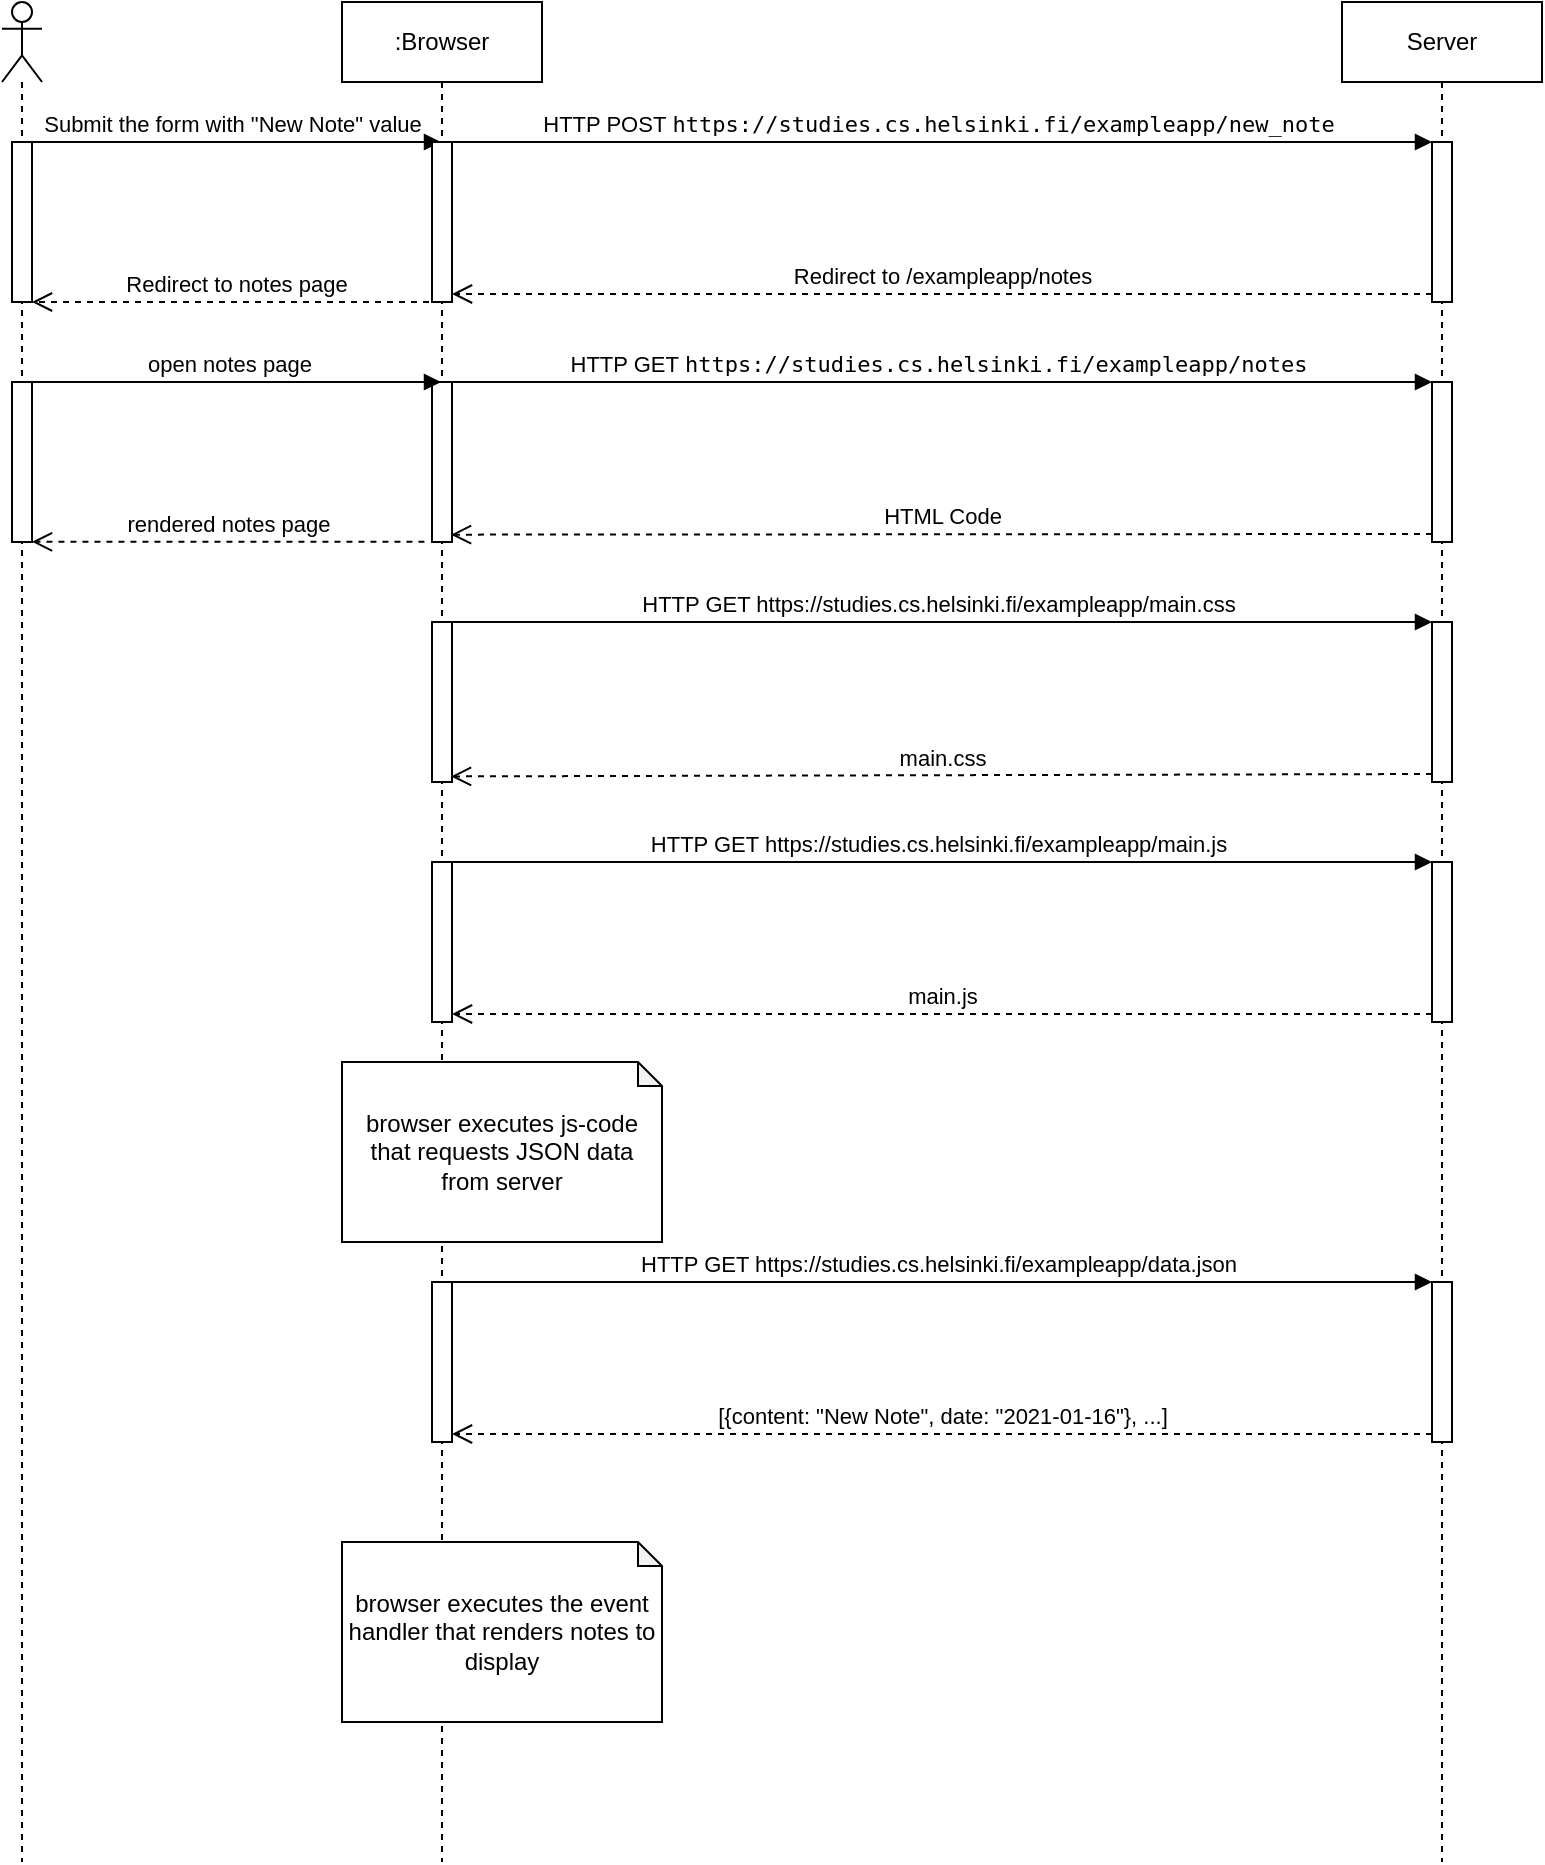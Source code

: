 <mxfile version="16.1.2" type="device" pages="3"><diagram id="Ofq46UbF5naHtObRn0Xe" name="4"><mxGraphModel dx="694" dy="566" grid="1" gridSize="10" guides="1" tooltips="1" connect="1" arrows="1" fold="1" page="1" pageScale="1" pageWidth="850" pageHeight="1100" math="0" shadow="0"><root><mxCell id="0"/><mxCell id="1" parent="0"/><mxCell id="kN1u-3gqNyMsu6yeSkCY-1" value="" style="shape=umlLifeline;participant=umlActor;perimeter=lifelinePerimeter;whiteSpace=wrap;html=1;container=1;collapsible=0;recursiveResize=0;verticalAlign=top;spacingTop=36;outlineConnect=0;" parent="1" vertex="1"><mxGeometry x="120" y="60" width="20" height="930" as="geometry"/></mxCell><mxCell id="kN1u-3gqNyMsu6yeSkCY-10" value="" style="html=1;points=[];perimeter=orthogonalPerimeter;" parent="kN1u-3gqNyMsu6yeSkCY-1" vertex="1"><mxGeometry x="5" y="70" width="10" height="80" as="geometry"/></mxCell><mxCell id="kN1u-3gqNyMsu6yeSkCY-11" value="Submit the form with &quot;New Note&quot; value" style="html=1;verticalAlign=bottom;endArrow=block;rounded=0;" parent="kN1u-3gqNyMsu6yeSkCY-1" target="kN1u-3gqNyMsu6yeSkCY-2" edge="1"><mxGeometry width="80" relative="1" as="geometry"><mxPoint x="10" y="70" as="sourcePoint"/><mxPoint x="90" y="70" as="targetPoint"/></mxGeometry></mxCell><mxCell id="kN1u-3gqNyMsu6yeSkCY-51" value="Redirect to notes page" style="html=1;verticalAlign=bottom;endArrow=open;dashed=1;endSize=8;rounded=0;fontColor=#000000;" parent="kN1u-3gqNyMsu6yeSkCY-1" source="kN1u-3gqNyMsu6yeSkCY-2" edge="1"><mxGeometry relative="1" as="geometry"><mxPoint x="95" y="150" as="sourcePoint"/><mxPoint x="15" y="150" as="targetPoint"/></mxGeometry></mxCell><mxCell id="kN1u-3gqNyMsu6yeSkCY-56" value="" style="html=1;points=[];perimeter=orthogonalPerimeter;fontColor=#000000;" parent="kN1u-3gqNyMsu6yeSkCY-1" vertex="1"><mxGeometry x="5" y="190" width="10" height="80" as="geometry"/></mxCell><mxCell id="kN1u-3gqNyMsu6yeSkCY-2" value=":Browser" style="shape=umlLifeline;perimeter=lifelinePerimeter;whiteSpace=wrap;html=1;container=1;collapsible=0;recursiveResize=0;outlineConnect=0;" parent="1" vertex="1"><mxGeometry x="290" y="60" width="100" height="930" as="geometry"/></mxCell><mxCell id="kN1u-3gqNyMsu6yeSkCY-24" value="" style="html=1;points=[];perimeter=orthogonalPerimeter;fontColor=#000000;" parent="kN1u-3gqNyMsu6yeSkCY-2" vertex="1"><mxGeometry x="45" y="70" width="10" height="80" as="geometry"/></mxCell><mxCell id="kN1u-3gqNyMsu6yeSkCY-28" value="" style="html=1;points=[];perimeter=orthogonalPerimeter;fontColor=#000000;" parent="kN1u-3gqNyMsu6yeSkCY-2" vertex="1"><mxGeometry x="45" y="190" width="10" height="80" as="geometry"/></mxCell><mxCell id="kN1u-3gqNyMsu6yeSkCY-36" value="" style="html=1;points=[];perimeter=orthogonalPerimeter;fontColor=#000000;" parent="kN1u-3gqNyMsu6yeSkCY-2" vertex="1"><mxGeometry x="45" y="310" width="10" height="80" as="geometry"/></mxCell><mxCell id="kN1u-3gqNyMsu6yeSkCY-40" value="" style="html=1;points=[];perimeter=orthogonalPerimeter;fontColor=#000000;" parent="kN1u-3gqNyMsu6yeSkCY-2" vertex="1"><mxGeometry x="45" y="430" width="10" height="80" as="geometry"/></mxCell><mxCell id="kN1u-3gqNyMsu6yeSkCY-46" value="" style="html=1;points=[];perimeter=orthogonalPerimeter;fontColor=#000000;" parent="kN1u-3gqNyMsu6yeSkCY-2" vertex="1"><mxGeometry x="45" y="640" width="10" height="80" as="geometry"/></mxCell><mxCell id="kN1u-3gqNyMsu6yeSkCY-3" value="Server" style="shape=umlLifeline;perimeter=lifelinePerimeter;whiteSpace=wrap;html=1;container=1;collapsible=0;recursiveResize=0;outlineConnect=0;" parent="1" vertex="1"><mxGeometry x="790" y="60" width="100" height="930" as="geometry"/></mxCell><mxCell id="kN1u-3gqNyMsu6yeSkCY-25" value="" style="html=1;points=[];perimeter=orthogonalPerimeter;fontColor=#000000;" parent="kN1u-3gqNyMsu6yeSkCY-3" vertex="1"><mxGeometry x="45" y="70" width="10" height="80" as="geometry"/></mxCell><mxCell id="kN1u-3gqNyMsu6yeSkCY-29" value="" style="html=1;points=[];perimeter=orthogonalPerimeter;fontColor=#000000;" parent="kN1u-3gqNyMsu6yeSkCY-3" vertex="1"><mxGeometry x="45" y="190" width="10" height="80" as="geometry"/></mxCell><mxCell id="kN1u-3gqNyMsu6yeSkCY-37" value="" style="html=1;points=[];perimeter=orthogonalPerimeter;fontColor=#000000;" parent="kN1u-3gqNyMsu6yeSkCY-3" vertex="1"><mxGeometry x="45" y="310" width="10" height="80" as="geometry"/></mxCell><mxCell id="kN1u-3gqNyMsu6yeSkCY-41" value="" style="html=1;points=[];perimeter=orthogonalPerimeter;fontColor=#000000;" parent="kN1u-3gqNyMsu6yeSkCY-3" vertex="1"><mxGeometry x="45" y="430" width="10" height="80" as="geometry"/></mxCell><mxCell id="kN1u-3gqNyMsu6yeSkCY-47" value="" style="html=1;points=[];perimeter=orthogonalPerimeter;fontColor=#000000;" parent="kN1u-3gqNyMsu6yeSkCY-3" vertex="1"><mxGeometry x="45" y="640" width="10" height="80" as="geometry"/></mxCell><mxCell id="kN1u-3gqNyMsu6yeSkCY-48" value="HTTP GET https://studies.cs.helsinki.fi/exampleapp/data.json" style="html=1;verticalAlign=bottom;endArrow=block;entryX=0;entryY=0;rounded=0;fontColor=#000000;" parent="kN1u-3gqNyMsu6yeSkCY-3" target="kN1u-3gqNyMsu6yeSkCY-47" edge="1"><mxGeometry relative="1" as="geometry"><mxPoint x="-450.5" y="640" as="sourcePoint"/></mxGeometry></mxCell><mxCell id="kN1u-3gqNyMsu6yeSkCY-49" value="[{content: &quot;New Note&quot;, date: &quot;2021-01-16&quot;}, ...]" style="html=1;verticalAlign=bottom;endArrow=open;dashed=1;endSize=8;exitX=0;exitY=0.95;rounded=0;fontColor=#000000;" parent="kN1u-3gqNyMsu6yeSkCY-3" source="kN1u-3gqNyMsu6yeSkCY-47" edge="1"><mxGeometry relative="1" as="geometry"><mxPoint x="-445" y="716" as="targetPoint"/></mxGeometry></mxCell><mxCell id="kN1u-3gqNyMsu6yeSkCY-26" value="HTTP POST&amp;nbsp;&lt;span style=&quot;font-family: &amp;#34;dejavu sans mono&amp;#34; , monospace ; text-align: left&quot;&gt;https://studies.cs.helsinki.fi/exampleapp/new_note&lt;/span&gt;" style="html=1;verticalAlign=bottom;endArrow=block;entryX=0;entryY=0;rounded=0;fontColor=#000000;" parent="1" source="kN1u-3gqNyMsu6yeSkCY-2" target="kN1u-3gqNyMsu6yeSkCY-25" edge="1"><mxGeometry relative="1" as="geometry"><mxPoint x="685" y="130" as="sourcePoint"/></mxGeometry></mxCell><mxCell id="kN1u-3gqNyMsu6yeSkCY-27" value="Redirect to /exampleapp/notes" style="html=1;verticalAlign=bottom;endArrow=open;dashed=1;endSize=8;exitX=0;exitY=0.95;rounded=0;fontColor=#000000;" parent="1" source="kN1u-3gqNyMsu6yeSkCY-25" target="kN1u-3gqNyMsu6yeSkCY-24" edge="1"><mxGeometry relative="1" as="geometry"><mxPoint x="360" y="206" as="targetPoint"/></mxGeometry></mxCell><mxCell id="kN1u-3gqNyMsu6yeSkCY-30" value="HTTP GET&amp;nbsp;&lt;span style=&quot;font-family: &amp;#34;dejavu sans mono&amp;#34; , monospace ; text-align: left&quot;&gt;https://studies.cs.helsinki.fi/exampleapp/notes&lt;/span&gt;" style="html=1;verticalAlign=bottom;endArrow=block;entryX=0;entryY=0;rounded=0;fontColor=#000000;" parent="1" source="kN1u-3gqNyMsu6yeSkCY-2" target="kN1u-3gqNyMsu6yeSkCY-29" edge="1"><mxGeometry relative="1" as="geometry"><mxPoint x="765" y="250" as="sourcePoint"/></mxGeometry></mxCell><mxCell id="kN1u-3gqNyMsu6yeSkCY-31" value="HTML Code" style="html=1;verticalAlign=bottom;endArrow=open;dashed=1;endSize=8;exitX=0;exitY=0.95;rounded=0;fontColor=#000000;entryX=0.95;entryY=0.954;entryDx=0;entryDy=0;entryPerimeter=0;" parent="1" source="kN1u-3gqNyMsu6yeSkCY-29" target="kN1u-3gqNyMsu6yeSkCY-28" edge="1"><mxGeometry relative="1" as="geometry"><mxPoint x="390" y="326" as="targetPoint"/></mxGeometry></mxCell><mxCell id="kN1u-3gqNyMsu6yeSkCY-38" value="HTTP GET https://studies.cs.helsinki.fi/exampleapp/main.css" style="html=1;verticalAlign=bottom;endArrow=block;entryX=0;entryY=0;rounded=0;fontColor=#000000;" parent="1" source="kN1u-3gqNyMsu6yeSkCY-2" target="kN1u-3gqNyMsu6yeSkCY-37" edge="1"><mxGeometry relative="1" as="geometry"><mxPoint x="765" y="370" as="sourcePoint"/></mxGeometry></mxCell><mxCell id="kN1u-3gqNyMsu6yeSkCY-39" value="main.css" style="html=1;verticalAlign=bottom;endArrow=open;dashed=1;endSize=8;exitX=0;exitY=0.95;rounded=0;fontColor=#000000;entryX=0.95;entryY=0.965;entryDx=0;entryDy=0;entryPerimeter=0;" parent="1" source="kN1u-3gqNyMsu6yeSkCY-37" target="kN1u-3gqNyMsu6yeSkCY-36" edge="1"><mxGeometry relative="1" as="geometry"><mxPoint x="765" y="446" as="targetPoint"/></mxGeometry></mxCell><mxCell id="kN1u-3gqNyMsu6yeSkCY-42" value="HTTP GET https://studies.cs.helsinki.fi/exampleapp/main.js" style="html=1;verticalAlign=bottom;endArrow=block;entryX=0;entryY=0;rounded=0;fontColor=#000000;" parent="1" source="kN1u-3gqNyMsu6yeSkCY-2" target="kN1u-3gqNyMsu6yeSkCY-41" edge="1"><mxGeometry relative="1" as="geometry"><mxPoint x="765" y="490" as="sourcePoint"/></mxGeometry></mxCell><mxCell id="kN1u-3gqNyMsu6yeSkCY-43" value="main.js" style="html=1;verticalAlign=bottom;endArrow=open;dashed=1;endSize=8;exitX=0;exitY=0.95;rounded=0;fontColor=#000000;" parent="1" source="kN1u-3gqNyMsu6yeSkCY-41" target="kN1u-3gqNyMsu6yeSkCY-40" edge="1"><mxGeometry relative="1" as="geometry"><mxPoint x="765" y="566" as="targetPoint"/></mxGeometry></mxCell><mxCell id="kN1u-3gqNyMsu6yeSkCY-45" value="browser executes js-code that requests JSON data from server" style="shape=note;whiteSpace=wrap;html=1;backgroundOutline=1;darkOpacity=0.05;fontColor=#000000;size=12;" parent="1" vertex="1"><mxGeometry x="290" y="590" width="160" height="90" as="geometry"/></mxCell><mxCell id="kN1u-3gqNyMsu6yeSkCY-50" value="browser executes the event handler that renders notes to display" style="shape=note;whiteSpace=wrap;html=1;backgroundOutline=1;darkOpacity=0.05;fontColor=#000000;size=12;" parent="1" vertex="1"><mxGeometry x="290" y="830" width="160" height="90" as="geometry"/></mxCell><mxCell id="kN1u-3gqNyMsu6yeSkCY-54" value="open notes page&amp;nbsp;" style="html=1;verticalAlign=bottom;endArrow=block;rounded=0;" parent="1" edge="1"><mxGeometry width="80" relative="1" as="geometry"><mxPoint x="130" y="250" as="sourcePoint"/><mxPoint x="339.5" y="250" as="targetPoint"/></mxGeometry></mxCell><mxCell id="kN1u-3gqNyMsu6yeSkCY-57" value="rendered notes page" style="html=1;verticalAlign=bottom;endArrow=open;dashed=1;endSize=8;rounded=0;fontColor=#000000;exitX=-0.378;exitY=0.999;exitDx=0;exitDy=0;exitPerimeter=0;" parent="1" source="kN1u-3gqNyMsu6yeSkCY-28" target="kN1u-3gqNyMsu6yeSkCY-56" edge="1"><mxGeometry relative="1" as="geometry"><mxPoint x="150" y="330" as="targetPoint"/><mxPoint x="300" y="336" as="sourcePoint"/></mxGeometry></mxCell></root></mxGraphModel></diagram><diagram id="Njg1MD91w4iM3-mLtggY" name="5"><mxGraphModel dx="1388" dy="1132" grid="1" gridSize="10" guides="1" tooltips="1" connect="1" arrows="1" fold="1" page="1" pageScale="1" pageWidth="850" pageHeight="1100" math="0" shadow="0"><root><mxCell id="s8XKvR2j1XQEIEFn4xah-0"/><mxCell id="s8XKvR2j1XQEIEFn4xah-1" parent="s8XKvR2j1XQEIEFn4xah-0"/><mxCell id="s8XKvR2j1XQEIEFn4xah-2" value="" style="shape=umlLifeline;participant=umlActor;perimeter=lifelinePerimeter;whiteSpace=wrap;html=1;container=1;collapsible=0;recursiveResize=0;verticalAlign=top;spacingTop=36;outlineConnect=0;" vertex="1" parent="s8XKvR2j1XQEIEFn4xah-1"><mxGeometry x="120" y="60" width="20" height="930" as="geometry"/></mxCell><mxCell id="s8XKvR2j1XQEIEFn4xah-6" value="" style="html=1;points=[];perimeter=orthogonalPerimeter;fontColor=#000000;" vertex="1" parent="s8XKvR2j1XQEIEFn4xah-2"><mxGeometry x="5" y="190" width="10" height="80" as="geometry"/></mxCell><mxCell id="s8XKvR2j1XQEIEFn4xah-7" value=":Browser" style="shape=umlLifeline;perimeter=lifelinePerimeter;whiteSpace=wrap;html=1;container=1;collapsible=0;recursiveResize=0;outlineConnect=0;" vertex="1" parent="s8XKvR2j1XQEIEFn4xah-1"><mxGeometry x="290" y="60" width="100" height="930" as="geometry"/></mxCell><mxCell id="s8XKvR2j1XQEIEFn4xah-9" value="" style="html=1;points=[];perimeter=orthogonalPerimeter;fontColor=#000000;" vertex="1" parent="s8XKvR2j1XQEIEFn4xah-7"><mxGeometry x="45" y="190" width="10" height="80" as="geometry"/></mxCell><mxCell id="s8XKvR2j1XQEIEFn4xah-10" value="" style="html=1;points=[];perimeter=orthogonalPerimeter;fontColor=#000000;" vertex="1" parent="s8XKvR2j1XQEIEFn4xah-7"><mxGeometry x="45" y="310" width="10" height="80" as="geometry"/></mxCell><mxCell id="s8XKvR2j1XQEIEFn4xah-11" value="" style="html=1;points=[];perimeter=orthogonalPerimeter;fontColor=#000000;" vertex="1" parent="s8XKvR2j1XQEIEFn4xah-7"><mxGeometry x="45" y="430" width="10" height="80" as="geometry"/></mxCell><mxCell id="s8XKvR2j1XQEIEFn4xah-12" value="" style="html=1;points=[];perimeter=orthogonalPerimeter;fontColor=#000000;" vertex="1" parent="s8XKvR2j1XQEIEFn4xah-7"><mxGeometry x="45" y="640" width="10" height="80" as="geometry"/></mxCell><mxCell id="s8XKvR2j1XQEIEFn4xah-13" value="Server" style="shape=umlLifeline;perimeter=lifelinePerimeter;whiteSpace=wrap;html=1;container=1;collapsible=0;recursiveResize=0;outlineConnect=0;" vertex="1" parent="s8XKvR2j1XQEIEFn4xah-1"><mxGeometry x="790" y="60" width="100" height="930" as="geometry"/></mxCell><mxCell id="s8XKvR2j1XQEIEFn4xah-15" value="" style="html=1;points=[];perimeter=orthogonalPerimeter;fontColor=#000000;" vertex="1" parent="s8XKvR2j1XQEIEFn4xah-13"><mxGeometry x="45" y="190" width="10" height="80" as="geometry"/></mxCell><mxCell id="s8XKvR2j1XQEIEFn4xah-16" value="" style="html=1;points=[];perimeter=orthogonalPerimeter;fontColor=#000000;" vertex="1" parent="s8XKvR2j1XQEIEFn4xah-13"><mxGeometry x="45" y="310" width="10" height="80" as="geometry"/></mxCell><mxCell id="s8XKvR2j1XQEIEFn4xah-17" value="" style="html=1;points=[];perimeter=orthogonalPerimeter;fontColor=#000000;" vertex="1" parent="s8XKvR2j1XQEIEFn4xah-13"><mxGeometry x="45" y="430" width="10" height="80" as="geometry"/></mxCell><mxCell id="s8XKvR2j1XQEIEFn4xah-18" value="" style="html=1;points=[];perimeter=orthogonalPerimeter;fontColor=#000000;" vertex="1" parent="s8XKvR2j1XQEIEFn4xah-13"><mxGeometry x="45" y="640" width="10" height="80" as="geometry"/></mxCell><mxCell id="s8XKvR2j1XQEIEFn4xah-19" value="HTTP GET https://studies.cs.helsinki.fi/exampleapp/data.json" style="html=1;verticalAlign=bottom;endArrow=block;entryX=0;entryY=0;rounded=0;fontColor=#000000;" edge="1" parent="s8XKvR2j1XQEIEFn4xah-13" target="s8XKvR2j1XQEIEFn4xah-18"><mxGeometry relative="1" as="geometry"><mxPoint x="-450.5" y="640" as="sourcePoint"/></mxGeometry></mxCell><mxCell id="s8XKvR2j1XQEIEFn4xah-20" value="[{content: &quot;Okey&quot;, date: &quot;2018-04-12&quot;}, ...]" style="html=1;verticalAlign=bottom;endArrow=open;dashed=1;endSize=8;exitX=0;exitY=0.95;rounded=0;fontColor=#000000;" edge="1" parent="s8XKvR2j1XQEIEFn4xah-13" source="s8XKvR2j1XQEIEFn4xah-18"><mxGeometry relative="1" as="geometry"><mxPoint x="-445" y="716" as="targetPoint"/></mxGeometry></mxCell><mxCell id="s8XKvR2j1XQEIEFn4xah-23" value="HTTP GET&amp;nbsp;&lt;span style=&quot;font-family: &amp;#34;dejavu sans mono&amp;#34; , monospace ; text-align: left&quot;&gt;https://studies.cs.helsinki.fi/exampleapp/spa&lt;/span&gt;" style="html=1;verticalAlign=bottom;endArrow=block;entryX=0;entryY=0;rounded=0;fontColor=#000000;" edge="1" parent="s8XKvR2j1XQEIEFn4xah-1" source="s8XKvR2j1XQEIEFn4xah-7" target="s8XKvR2j1XQEIEFn4xah-15"><mxGeometry relative="1" as="geometry"><mxPoint x="765" y="250" as="sourcePoint"/></mxGeometry></mxCell><mxCell id="s8XKvR2j1XQEIEFn4xah-24" value="HTML Code" style="html=1;verticalAlign=bottom;endArrow=open;dashed=1;endSize=8;exitX=0;exitY=0.95;rounded=0;fontColor=#000000;entryX=0.95;entryY=0.954;entryDx=0;entryDy=0;entryPerimeter=0;" edge="1" parent="s8XKvR2j1XQEIEFn4xah-1" source="s8XKvR2j1XQEIEFn4xah-15" target="s8XKvR2j1XQEIEFn4xah-9"><mxGeometry relative="1" as="geometry"><mxPoint x="390" y="326" as="targetPoint"/></mxGeometry></mxCell><mxCell id="s8XKvR2j1XQEIEFn4xah-25" value="HTTP GET https://studies.cs.helsinki.fi/exampleapp/main.css" style="html=1;verticalAlign=bottom;endArrow=block;entryX=0;entryY=0;rounded=0;fontColor=#000000;" edge="1" parent="s8XKvR2j1XQEIEFn4xah-1" source="s8XKvR2j1XQEIEFn4xah-7" target="s8XKvR2j1XQEIEFn4xah-16"><mxGeometry relative="1" as="geometry"><mxPoint x="765" y="370" as="sourcePoint"/></mxGeometry></mxCell><mxCell id="s8XKvR2j1XQEIEFn4xah-26" value="main.css" style="html=1;verticalAlign=bottom;endArrow=open;dashed=1;endSize=8;exitX=0;exitY=0.95;rounded=0;fontColor=#000000;entryX=0.95;entryY=0.965;entryDx=0;entryDy=0;entryPerimeter=0;" edge="1" parent="s8XKvR2j1XQEIEFn4xah-1" source="s8XKvR2j1XQEIEFn4xah-16" target="s8XKvR2j1XQEIEFn4xah-10"><mxGeometry relative="1" as="geometry"><mxPoint x="765" y="446" as="targetPoint"/></mxGeometry></mxCell><mxCell id="s8XKvR2j1XQEIEFn4xah-27" value="HTTP GET https://studies.cs.helsinki.fi/exampleapp/spa.js" style="html=1;verticalAlign=bottom;endArrow=block;entryX=0;entryY=0;rounded=0;fontColor=#000000;" edge="1" parent="s8XKvR2j1XQEIEFn4xah-1" source="s8XKvR2j1XQEIEFn4xah-7" target="s8XKvR2j1XQEIEFn4xah-17"><mxGeometry relative="1" as="geometry"><mxPoint x="765" y="490" as="sourcePoint"/></mxGeometry></mxCell><mxCell id="s8XKvR2j1XQEIEFn4xah-28" value="spa.js" style="html=1;verticalAlign=bottom;endArrow=open;dashed=1;endSize=8;exitX=0;exitY=0.95;rounded=0;fontColor=#000000;" edge="1" parent="s8XKvR2j1XQEIEFn4xah-1" source="s8XKvR2j1XQEIEFn4xah-17" target="s8XKvR2j1XQEIEFn4xah-11"><mxGeometry relative="1" as="geometry"><mxPoint x="765" y="566" as="targetPoint"/></mxGeometry></mxCell><mxCell id="s8XKvR2j1XQEIEFn4xah-29" value="browser executes js-code that requests JSON data from server" style="shape=note;whiteSpace=wrap;html=1;backgroundOutline=1;darkOpacity=0.05;fontColor=#000000;size=12;" vertex="1" parent="s8XKvR2j1XQEIEFn4xah-1"><mxGeometry x="290" y="590" width="160" height="90" as="geometry"/></mxCell><mxCell id="s8XKvR2j1XQEIEFn4xah-30" value="browser executes the event handler that renders notes to display" style="shape=note;whiteSpace=wrap;html=1;backgroundOutline=1;darkOpacity=0.05;fontColor=#000000;size=12;" vertex="1" parent="s8XKvR2j1XQEIEFn4xah-1"><mxGeometry x="290" y="830" width="160" height="90" as="geometry"/></mxCell><mxCell id="s8XKvR2j1XQEIEFn4xah-31" value="open notes page&amp;nbsp;" style="html=1;verticalAlign=bottom;endArrow=block;rounded=0;" edge="1" parent="s8XKvR2j1XQEIEFn4xah-1"><mxGeometry width="80" relative="1" as="geometry"><mxPoint x="130" y="250" as="sourcePoint"/><mxPoint x="339.5" y="250" as="targetPoint"/></mxGeometry></mxCell><mxCell id="s8XKvR2j1XQEIEFn4xah-32" value="rendered notes page" style="html=1;verticalAlign=bottom;endArrow=open;dashed=1;endSize=8;rounded=0;fontColor=#000000;exitX=-0.378;exitY=0.999;exitDx=0;exitDy=0;exitPerimeter=0;" edge="1" parent="s8XKvR2j1XQEIEFn4xah-1" source="s8XKvR2j1XQEIEFn4xah-9" target="s8XKvR2j1XQEIEFn4xah-6"><mxGeometry relative="1" as="geometry"><mxPoint x="150" y="330" as="targetPoint"/><mxPoint x="300" y="336" as="sourcePoint"/></mxGeometry></mxCell></root></mxGraphModel></diagram><diagram id="C8x8fLq0DlhO7HbJC0vS" name="6"><mxGraphModel dx="991" dy="809" grid="1" gridSize="10" guides="1" tooltips="1" connect="1" arrows="1" fold="1" page="1" pageScale="1" pageWidth="850" pageHeight="1100" math="0" shadow="0"><root><mxCell id="91xV3bEUhhRY6fPMltTw-0"/><mxCell id="91xV3bEUhhRY6fPMltTw-1" parent="91xV3bEUhhRY6fPMltTw-0"/><mxCell id="91xV3bEUhhRY6fPMltTw-2" value="" style="shape=umlLifeline;participant=umlActor;perimeter=lifelinePerimeter;whiteSpace=wrap;html=1;container=1;collapsible=0;recursiveResize=0;verticalAlign=top;spacingTop=36;outlineConnect=0;" parent="91xV3bEUhhRY6fPMltTw-1" vertex="1"><mxGeometry x="120" y="60" width="20" height="500" as="geometry"/></mxCell><mxCell id="91xV3bEUhhRY6fPMltTw-3" value="" style="html=1;points=[];perimeter=orthogonalPerimeter;" parent="91xV3bEUhhRY6fPMltTw-2" vertex="1"><mxGeometry x="5" y="70" width="10" height="380" as="geometry"/></mxCell><mxCell id="91xV3bEUhhRY6fPMltTw-4" value="Submit the form with &quot;New Note&quot; value" style="html=1;verticalAlign=bottom;endArrow=block;rounded=0;" parent="91xV3bEUhhRY6fPMltTw-2" target="91xV3bEUhhRY6fPMltTw-7" edge="1"><mxGeometry width="80" relative="1" as="geometry"><mxPoint x="10" y="70" as="sourcePoint"/><mxPoint x="90" y="70" as="targetPoint"/></mxGeometry></mxCell><mxCell id="91xV3bEUhhRY6fPMltTw-7" value=":Browser" style="shape=umlLifeline;perimeter=lifelinePerimeter;whiteSpace=wrap;html=1;container=1;collapsible=0;recursiveResize=0;outlineConnect=0;" parent="91xV3bEUhhRY6fPMltTw-1" vertex="1"><mxGeometry x="290" y="60" width="160" height="500" as="geometry"/></mxCell><mxCell id="91xV3bEUhhRY6fPMltTw-8" value="" style="html=1;points=[];perimeter=orthogonalPerimeter;fontColor=#000000;" parent="91xV3bEUhhRY6fPMltTw-7" vertex="1"><mxGeometry x="75" y="210" width="10" height="80" as="geometry"/></mxCell><mxCell id="91xV3bEUhhRY6fPMltTw-30" value="browser executes the event handler that rerenders notes to display the new added note" style="shape=note;whiteSpace=wrap;html=1;backgroundOutline=1;darkOpacity=0.05;fontColor=#000000;size=12;" parent="91xV3bEUhhRY6fPMltTw-7" vertex="1"><mxGeometry y="330" width="160" height="90" as="geometry"/></mxCell><mxCell id="LTVUxwEnU71NFXJvrtwC-0" value="browser executes js-code that sends JSON data of the new note to the server" style="shape=note;whiteSpace=wrap;html=1;backgroundOutline=1;darkOpacity=0.05;fontColor=#000000;size=12;" vertex="1" parent="91xV3bEUhhRY6fPMltTw-7"><mxGeometry y="90" width="160" height="90" as="geometry"/></mxCell><mxCell id="91xV3bEUhhRY6fPMltTw-13" value="Server" style="shape=umlLifeline;perimeter=lifelinePerimeter;whiteSpace=wrap;html=1;container=1;collapsible=0;recursiveResize=0;outlineConnect=0;" parent="91xV3bEUhhRY6fPMltTw-1" vertex="1"><mxGeometry x="790" y="60" width="100" height="490" as="geometry"/></mxCell><mxCell id="91xV3bEUhhRY6fPMltTw-14" value="" style="html=1;points=[];perimeter=orthogonalPerimeter;fontColor=#000000;" parent="91xV3bEUhhRY6fPMltTw-13" vertex="1"><mxGeometry x="45" y="210" width="10" height="80" as="geometry"/></mxCell><mxCell id="91xV3bEUhhRY6fPMltTw-21" value="HTTP POST&amp;nbsp;&lt;span style=&quot;font-family: &amp;#34;dejavu sans mono&amp;#34; , monospace ; text-align: left&quot;&gt;https://studies.cs.helsinki.fi/exampleapp/spa&lt;/span&gt;" style="html=1;verticalAlign=bottom;endArrow=block;entryX=0;entryY=0;rounded=0;fontColor=#000000;" parent="91xV3bEUhhRY6fPMltTw-1" source="91xV3bEUhhRY6fPMltTw-7" target="91xV3bEUhhRY6fPMltTw-14" edge="1"><mxGeometry relative="1" as="geometry"><mxPoint x="685" y="130" as="sourcePoint"/></mxGeometry></mxCell><mxCell id="91xV3bEUhhRY6fPMltTw-22" value="&lt;span style=&quot;color: rgb(32 , 33 , 36) ; font-family: &amp;#34;dejavu sans mono&amp;#34; , monospace ; text-align: left&quot;&gt;{message: &quot;note created&quot;}&lt;/span&gt;" style="html=1;verticalAlign=bottom;endArrow=open;dashed=1;endSize=8;exitX=0;exitY=0.95;rounded=0;fontColor=#000000;" parent="91xV3bEUhhRY6fPMltTw-1" source="91xV3bEUhhRY6fPMltTw-14" target="91xV3bEUhhRY6fPMltTw-8" edge="1"><mxGeometry relative="1" as="geometry"><mxPoint x="400" y="206" as="targetPoint"/></mxGeometry></mxCell><mxCell id="91xV3bEUhhRY6fPMltTw-34" value="&lt;span style=&quot;color: rgb(32 , 33 , 36) ; font-family: &amp;#34;dejavu sans mono&amp;#34; , monospace ; text-align: left&quot;&gt;notes list is updated&lt;/span&gt;" style="html=1;verticalAlign=bottom;endArrow=open;dashed=1;endSize=8;rounded=0;fontColor=#000000;entryX=0.8;entryY=1;entryDx=0;entryDy=0;entryPerimeter=0;" parent="91xV3bEUhhRY6fPMltTw-1" edge="1" target="91xV3bEUhhRY6fPMltTw-3" source="91xV3bEUhhRY6fPMltTw-7"><mxGeometry relative="1" as="geometry"><mxPoint x="130" y="370.0" as="targetPoint"/><mxPoint x="360" y="370" as="sourcePoint"/></mxGeometry></mxCell><mxCell id="PAlf1pbKHihfZj6zSBc3-1" value="data is sent to the server in &lt;b&gt;json&lt;/b&gt; format" style="text;html=1;align=center;verticalAlign=middle;resizable=0;points=[];autosize=1;strokeColor=none;fillColor=none;" parent="91xV3bEUhhRY6fPMltTw-1" vertex="1"><mxGeometry x="480" y="270" width="220" height="20" as="geometry"/></mxCell></root></mxGraphModel></diagram></mxfile>